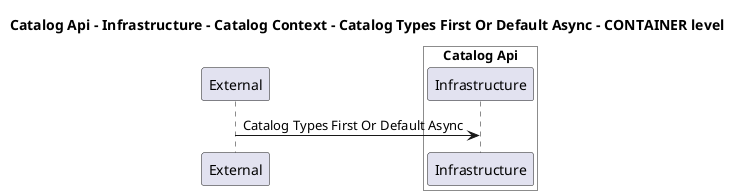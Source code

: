 @startuml

title Catalog Api - Infrastructure - Catalog Context - Catalog Types First Or Default Async - CONTAINER level

participant "External" as C4InterFlow.SoftwareSystems.ExternalSystem

box "Catalog Api" #White
    participant "Infrastructure" as dotnet.eShop.Architecture.SoftwareSystems.CatalogApi.Containers.Infrastructure
end box


C4InterFlow.SoftwareSystems.ExternalSystem -> dotnet.eShop.Architecture.SoftwareSystems.CatalogApi.Containers.Infrastructure : Catalog Types First Or Default Async


@enduml
